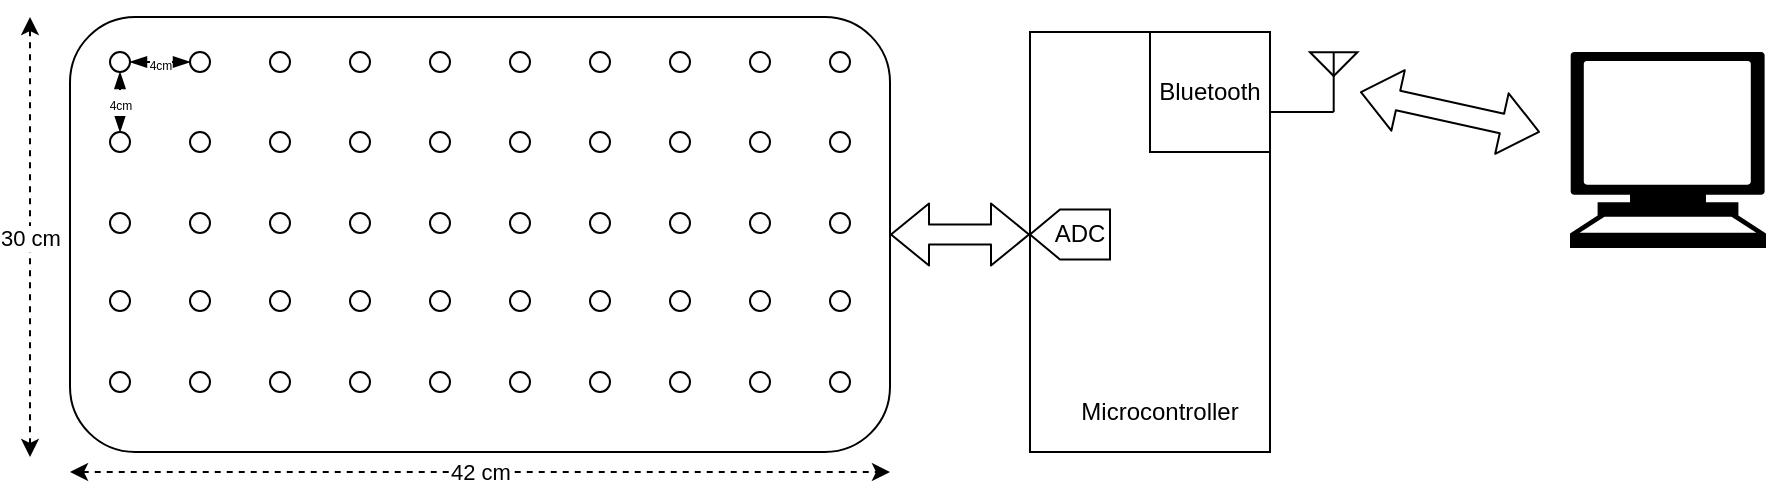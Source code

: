 <mxfile version="13.3.6" type="github"><diagram name="Page-1" id="4bd5d27a-524c-7e24-5d5f-89a86ee4fca1"><mxGraphModel dx="1185" dy="735" grid="1" gridSize="10" guides="1" tooltips="1" connect="1" arrows="1" fold="1" page="1" pageScale="1" pageWidth="1100" pageHeight="850" background="#ffffff" math="0" shadow="0"><root><mxCell id="0"/><mxCell id="1" parent="0"/><mxCell id="o0DwF4cKXNTqMPwhff9--59" value="" style="rounded=0;whiteSpace=wrap;html=1;" parent="1" vertex="1"><mxGeometry x="530" y="30" width="120" height="210" as="geometry"/></mxCell><mxCell id="o0DwF4cKXNTqMPwhff9--6" value="" style="rounded=1;whiteSpace=wrap;html=1;" parent="1" vertex="1"><mxGeometry x="50" y="22.5" width="410" height="217.5" as="geometry"/></mxCell><mxCell id="o0DwF4cKXNTqMPwhff9--7" value="" style="ellipse;whiteSpace=wrap;html=1;aspect=fixed;" parent="1" vertex="1"><mxGeometry x="70" y="40" width="10" height="10" as="geometry"/></mxCell><mxCell id="o0DwF4cKXNTqMPwhff9--61" value="" style="group" parent="1" vertex="1" connectable="0"><mxGeometry x="530" y="118.75" width="45" height="25" as="geometry"/></mxCell><mxCell id="o0DwF4cKXNTqMPwhff9--43" value="" style="shape=offPageConnector;whiteSpace=wrap;html=1;rotation=90;" parent="o0DwF4cKXNTqMPwhff9--61" vertex="1"><mxGeometry x="7.5" y="-7.5" width="25" height="40" as="geometry"/></mxCell><mxCell id="o0DwF4cKXNTqMPwhff9--60" value="ADC" style="text;html=1;strokeColor=none;fillColor=none;align=center;verticalAlign=middle;whiteSpace=wrap;rounded=0;" parent="o0DwF4cKXNTqMPwhff9--61" vertex="1"><mxGeometry x="5" y="2.5" width="40" height="20" as="geometry"/></mxCell><mxCell id="o0DwF4cKXNTqMPwhff9--68" value="Microcontroller" style="text;html=1;strokeColor=none;fillColor=none;align=center;verticalAlign=middle;whiteSpace=wrap;rounded=0;" parent="1" vertex="1"><mxGeometry x="575" y="210" width="40" height="20" as="geometry"/></mxCell><mxCell id="o0DwF4cKXNTqMPwhff9--77" value="Bluetooth" style="rounded=0;whiteSpace=wrap;html=1;" parent="1" vertex="1"><mxGeometry x="590" y="30" width="60" height="60" as="geometry"/></mxCell><mxCell id="o0DwF4cKXNTqMPwhff9--79" style="edgeStyle=orthogonalEdgeStyle;rounded=0;orthogonalLoop=1;jettySize=auto;html=1;exitX=0.5;exitY=1;exitDx=0;exitDy=0;exitPerimeter=0;entryX=1;entryY=0.5;entryDx=0;entryDy=0;endArrow=none;endFill=0;" parent="1" source="o0DwF4cKXNTqMPwhff9--78" target="o0DwF4cKXNTqMPwhff9--77" edge="1"><mxGeometry relative="1" as="geometry"/></mxCell><mxCell id="o0DwF4cKXNTqMPwhff9--78" value="" style="verticalLabelPosition=bottom;shadow=0;dashed=0;align=center;html=1;verticalAlign=top;shape=mxgraph.electrical.radio.aerial_-_antenna_2;" parent="1" vertex="1"><mxGeometry x="670" y="40" width="23.7" height="30" as="geometry"/></mxCell><mxCell id="eyG7hMnMqO44mtvVvA0Y-33" value="" style="ellipse;whiteSpace=wrap;html=1;aspect=fixed;" vertex="1" parent="1"><mxGeometry x="110" y="40" width="10" height="10" as="geometry"/></mxCell><mxCell id="eyG7hMnMqO44mtvVvA0Y-35" value="" style="ellipse;whiteSpace=wrap;html=1;aspect=fixed;" vertex="1" parent="1"><mxGeometry x="150" y="40" width="10" height="10" as="geometry"/></mxCell><mxCell id="eyG7hMnMqO44mtvVvA0Y-36" value="" style="ellipse;whiteSpace=wrap;html=1;aspect=fixed;" vertex="1" parent="1"><mxGeometry x="190" y="40" width="10" height="10" as="geometry"/></mxCell><mxCell id="eyG7hMnMqO44mtvVvA0Y-37" value="" style="ellipse;whiteSpace=wrap;html=1;aspect=fixed;" vertex="1" parent="1"><mxGeometry x="230" y="40" width="10" height="10" as="geometry"/></mxCell><mxCell id="eyG7hMnMqO44mtvVvA0Y-38" value="" style="ellipse;whiteSpace=wrap;html=1;aspect=fixed;" vertex="1" parent="1"><mxGeometry x="270" y="40" width="10" height="10" as="geometry"/></mxCell><mxCell id="eyG7hMnMqO44mtvVvA0Y-39" value="" style="ellipse;whiteSpace=wrap;html=1;aspect=fixed;" vertex="1" parent="1"><mxGeometry x="310" y="40" width="10" height="10" as="geometry"/></mxCell><mxCell id="eyG7hMnMqO44mtvVvA0Y-40" value="" style="ellipse;whiteSpace=wrap;html=1;aspect=fixed;" vertex="1" parent="1"><mxGeometry x="350" y="40" width="10" height="10" as="geometry"/></mxCell><mxCell id="eyG7hMnMqO44mtvVvA0Y-41" value="" style="ellipse;whiteSpace=wrap;html=1;aspect=fixed;" vertex="1" parent="1"><mxGeometry x="390" y="40" width="10" height="10" as="geometry"/></mxCell><mxCell id="eyG7hMnMqO44mtvVvA0Y-42" value="" style="ellipse;whiteSpace=wrap;html=1;aspect=fixed;" vertex="1" parent="1"><mxGeometry x="430" y="40" width="10" height="10" as="geometry"/></mxCell><mxCell id="eyG7hMnMqO44mtvVvA0Y-43" value="&lt;font style=&quot;font-size: 6px&quot;&gt;4cm&lt;/font&gt;" style="endArrow=blockThin;startArrow=blockThin;html=1;exitX=1;exitY=0.5;exitDx=0;exitDy=0;entryX=0;entryY=0.5;entryDx=0;entryDy=0;dashed=1;rounded=1;startFill=1;endFill=1;" edge="1" parent="1"><mxGeometry width="50" height="50" relative="1" as="geometry"><mxPoint x="80" y="45" as="sourcePoint"/><mxPoint x="110" y="45" as="targetPoint"/></mxGeometry></mxCell><mxCell id="eyG7hMnMqO44mtvVvA0Y-44" value="" style="ellipse;whiteSpace=wrap;html=1;aspect=fixed;" vertex="1" parent="1"><mxGeometry x="70" y="80" width="10" height="10" as="geometry"/></mxCell><mxCell id="eyG7hMnMqO44mtvVvA0Y-45" value="" style="ellipse;whiteSpace=wrap;html=1;aspect=fixed;" vertex="1" parent="1"><mxGeometry x="110" y="80" width="10" height="10" as="geometry"/></mxCell><mxCell id="eyG7hMnMqO44mtvVvA0Y-46" value="" style="ellipse;whiteSpace=wrap;html=1;aspect=fixed;" vertex="1" parent="1"><mxGeometry x="150" y="80" width="10" height="10" as="geometry"/></mxCell><mxCell id="eyG7hMnMqO44mtvVvA0Y-47" value="" style="ellipse;whiteSpace=wrap;html=1;aspect=fixed;" vertex="1" parent="1"><mxGeometry x="190" y="80" width="10" height="10" as="geometry"/></mxCell><mxCell id="eyG7hMnMqO44mtvVvA0Y-48" value="" style="ellipse;whiteSpace=wrap;html=1;aspect=fixed;" vertex="1" parent="1"><mxGeometry x="230" y="80" width="10" height="10" as="geometry"/></mxCell><mxCell id="eyG7hMnMqO44mtvVvA0Y-49" value="" style="ellipse;whiteSpace=wrap;html=1;aspect=fixed;" vertex="1" parent="1"><mxGeometry x="270" y="80" width="10" height="10" as="geometry"/></mxCell><mxCell id="eyG7hMnMqO44mtvVvA0Y-50" value="" style="ellipse;whiteSpace=wrap;html=1;aspect=fixed;" vertex="1" parent="1"><mxGeometry x="310" y="80" width="10" height="10" as="geometry"/></mxCell><mxCell id="eyG7hMnMqO44mtvVvA0Y-51" value="" style="ellipse;whiteSpace=wrap;html=1;aspect=fixed;" vertex="1" parent="1"><mxGeometry x="350" y="80" width="10" height="10" as="geometry"/></mxCell><mxCell id="eyG7hMnMqO44mtvVvA0Y-52" value="" style="ellipse;whiteSpace=wrap;html=1;aspect=fixed;" vertex="1" parent="1"><mxGeometry x="390" y="80" width="10" height="10" as="geometry"/></mxCell><mxCell id="eyG7hMnMqO44mtvVvA0Y-53" value="" style="ellipse;whiteSpace=wrap;html=1;aspect=fixed;" vertex="1" parent="1"><mxGeometry x="430" y="80" width="10" height="10" as="geometry"/></mxCell><mxCell id="eyG7hMnMqO44mtvVvA0Y-55" value="&lt;font style=&quot;font-size: 6px&quot;&gt;4cm&lt;/font&gt;" style="endArrow=blockThin;startArrow=blockThin;html=1;exitX=0.5;exitY=1;exitDx=0;exitDy=0;entryX=0.5;entryY=0;entryDx=0;entryDy=0;dashed=1;rounded=1;startFill=1;endFill=1;" edge="1" parent="1" source="o0DwF4cKXNTqMPwhff9--7" target="eyG7hMnMqO44mtvVvA0Y-44"><mxGeometry x="0.013" width="50" height="50" relative="1" as="geometry"><mxPoint x="90" y="55" as="sourcePoint"/><mxPoint x="120" y="55" as="targetPoint"/><mxPoint as="offset"/></mxGeometry></mxCell><mxCell id="eyG7hMnMqO44mtvVvA0Y-76" value="" style="ellipse;whiteSpace=wrap;html=1;aspect=fixed;" vertex="1" parent="1"><mxGeometry x="70" y="200" width="10" height="10" as="geometry"/></mxCell><mxCell id="eyG7hMnMqO44mtvVvA0Y-77" value="" style="ellipse;whiteSpace=wrap;html=1;aspect=fixed;" vertex="1" parent="1"><mxGeometry x="110" y="200" width="10" height="10" as="geometry"/></mxCell><mxCell id="eyG7hMnMqO44mtvVvA0Y-78" value="" style="ellipse;whiteSpace=wrap;html=1;aspect=fixed;" vertex="1" parent="1"><mxGeometry x="150" y="200" width="10" height="10" as="geometry"/></mxCell><mxCell id="eyG7hMnMqO44mtvVvA0Y-79" value="" style="ellipse;whiteSpace=wrap;html=1;aspect=fixed;" vertex="1" parent="1"><mxGeometry x="190" y="200" width="10" height="10" as="geometry"/></mxCell><mxCell id="eyG7hMnMqO44mtvVvA0Y-80" value="" style="ellipse;whiteSpace=wrap;html=1;aspect=fixed;" vertex="1" parent="1"><mxGeometry x="230" y="200" width="10" height="10" as="geometry"/></mxCell><mxCell id="eyG7hMnMqO44mtvVvA0Y-81" value="" style="ellipse;whiteSpace=wrap;html=1;aspect=fixed;" vertex="1" parent="1"><mxGeometry x="270" y="200" width="10" height="10" as="geometry"/></mxCell><mxCell id="eyG7hMnMqO44mtvVvA0Y-82" value="" style="ellipse;whiteSpace=wrap;html=1;aspect=fixed;" vertex="1" parent="1"><mxGeometry x="310" y="200" width="10" height="10" as="geometry"/></mxCell><mxCell id="eyG7hMnMqO44mtvVvA0Y-83" value="" style="ellipse;whiteSpace=wrap;html=1;aspect=fixed;" vertex="1" parent="1"><mxGeometry x="350" y="200" width="10" height="10" as="geometry"/></mxCell><mxCell id="eyG7hMnMqO44mtvVvA0Y-84" value="" style="ellipse;whiteSpace=wrap;html=1;aspect=fixed;" vertex="1" parent="1"><mxGeometry x="390" y="200" width="10" height="10" as="geometry"/></mxCell><mxCell id="eyG7hMnMqO44mtvVvA0Y-85" value="" style="ellipse;whiteSpace=wrap;html=1;aspect=fixed;" vertex="1" parent="1"><mxGeometry x="430" y="200" width="10" height="10" as="geometry"/></mxCell><mxCell id="eyG7hMnMqO44mtvVvA0Y-86" value="" style="ellipse;whiteSpace=wrap;html=1;aspect=fixed;" vertex="1" parent="1"><mxGeometry x="70" y="120.5" width="10" height="10" as="geometry"/></mxCell><mxCell id="eyG7hMnMqO44mtvVvA0Y-87" value="" style="ellipse;whiteSpace=wrap;html=1;aspect=fixed;" vertex="1" parent="1"><mxGeometry x="110" y="120.5" width="10" height="10" as="geometry"/></mxCell><mxCell id="eyG7hMnMqO44mtvVvA0Y-88" value="" style="ellipse;whiteSpace=wrap;html=1;aspect=fixed;" vertex="1" parent="1"><mxGeometry x="150" y="120.5" width="10" height="10" as="geometry"/></mxCell><mxCell id="eyG7hMnMqO44mtvVvA0Y-89" value="" style="ellipse;whiteSpace=wrap;html=1;aspect=fixed;" vertex="1" parent="1"><mxGeometry x="190" y="120.5" width="10" height="10" as="geometry"/></mxCell><mxCell id="eyG7hMnMqO44mtvVvA0Y-90" value="" style="ellipse;whiteSpace=wrap;html=1;aspect=fixed;" vertex="1" parent="1"><mxGeometry x="230" y="120.5" width="10" height="10" as="geometry"/></mxCell><mxCell id="eyG7hMnMqO44mtvVvA0Y-91" value="" style="ellipse;whiteSpace=wrap;html=1;aspect=fixed;" vertex="1" parent="1"><mxGeometry x="270" y="120.5" width="10" height="10" as="geometry"/></mxCell><mxCell id="eyG7hMnMqO44mtvVvA0Y-92" value="" style="ellipse;whiteSpace=wrap;html=1;aspect=fixed;" vertex="1" parent="1"><mxGeometry x="310" y="120.5" width="10" height="10" as="geometry"/></mxCell><mxCell id="eyG7hMnMqO44mtvVvA0Y-93" value="" style="ellipse;whiteSpace=wrap;html=1;aspect=fixed;" vertex="1" parent="1"><mxGeometry x="350" y="120.5" width="10" height="10" as="geometry"/></mxCell><mxCell id="eyG7hMnMqO44mtvVvA0Y-94" value="" style="ellipse;whiteSpace=wrap;html=1;aspect=fixed;" vertex="1" parent="1"><mxGeometry x="390" y="120.5" width="10" height="10" as="geometry"/></mxCell><mxCell id="eyG7hMnMqO44mtvVvA0Y-95" value="" style="ellipse;whiteSpace=wrap;html=1;aspect=fixed;" vertex="1" parent="1"><mxGeometry x="430" y="120.5" width="10" height="10" as="geometry"/></mxCell><mxCell id="eyG7hMnMqO44mtvVvA0Y-96" value="" style="ellipse;whiteSpace=wrap;html=1;aspect=fixed;" vertex="1" parent="1"><mxGeometry x="70" y="159.5" width="10" height="10" as="geometry"/></mxCell><mxCell id="eyG7hMnMqO44mtvVvA0Y-97" value="" style="ellipse;whiteSpace=wrap;html=1;aspect=fixed;" vertex="1" parent="1"><mxGeometry x="110" y="159.5" width="10" height="10" as="geometry"/></mxCell><mxCell id="eyG7hMnMqO44mtvVvA0Y-98" value="" style="ellipse;whiteSpace=wrap;html=1;aspect=fixed;" vertex="1" parent="1"><mxGeometry x="150" y="159.5" width="10" height="10" as="geometry"/></mxCell><mxCell id="eyG7hMnMqO44mtvVvA0Y-99" value="" style="ellipse;whiteSpace=wrap;html=1;aspect=fixed;" vertex="1" parent="1"><mxGeometry x="190" y="159.5" width="10" height="10" as="geometry"/></mxCell><mxCell id="eyG7hMnMqO44mtvVvA0Y-100" value="" style="ellipse;whiteSpace=wrap;html=1;aspect=fixed;" vertex="1" parent="1"><mxGeometry x="230" y="159.5" width="10" height="10" as="geometry"/></mxCell><mxCell id="eyG7hMnMqO44mtvVvA0Y-101" value="" style="ellipse;whiteSpace=wrap;html=1;aspect=fixed;" vertex="1" parent="1"><mxGeometry x="270" y="159.5" width="10" height="10" as="geometry"/></mxCell><mxCell id="eyG7hMnMqO44mtvVvA0Y-102" value="" style="ellipse;whiteSpace=wrap;html=1;aspect=fixed;" vertex="1" parent="1"><mxGeometry x="310" y="159.5" width="10" height="10" as="geometry"/></mxCell><mxCell id="eyG7hMnMqO44mtvVvA0Y-103" value="" style="ellipse;whiteSpace=wrap;html=1;aspect=fixed;" vertex="1" parent="1"><mxGeometry x="350" y="159.5" width="10" height="10" as="geometry"/></mxCell><mxCell id="eyG7hMnMqO44mtvVvA0Y-104" value="" style="ellipse;whiteSpace=wrap;html=1;aspect=fixed;" vertex="1" parent="1"><mxGeometry x="390" y="159.5" width="10" height="10" as="geometry"/></mxCell><mxCell id="eyG7hMnMqO44mtvVvA0Y-105" value="" style="ellipse;whiteSpace=wrap;html=1;aspect=fixed;" vertex="1" parent="1"><mxGeometry x="430" y="159.5" width="10" height="10" as="geometry"/></mxCell><mxCell id="eyG7hMnMqO44mtvVvA0Y-106" value="42 cm" style="endArrow=classic;startArrow=classic;html=1;dashed=1;" edge="1" parent="1"><mxGeometry width="50" height="50" relative="1" as="geometry"><mxPoint x="50" y="250" as="sourcePoint"/><mxPoint x="460" y="250" as="targetPoint"/></mxGeometry></mxCell><mxCell id="eyG7hMnMqO44mtvVvA0Y-107" value="30 cm" style="endArrow=classic;startArrow=classic;html=1;dashed=1;" edge="1" parent="1"><mxGeometry width="50" height="50" relative="1" as="geometry"><mxPoint x="30" y="242.5" as="sourcePoint"/><mxPoint x="30" y="22.5" as="targetPoint"/></mxGeometry></mxCell><mxCell id="eyG7hMnMqO44mtvVvA0Y-108" value="" style="shape=flexArrow;endArrow=classic;startArrow=classic;html=1;exitX=1;exitY=0.5;exitDx=0;exitDy=0;entryX=0.5;entryY=1;entryDx=0;entryDy=0;" edge="1" parent="1" source="o0DwF4cKXNTqMPwhff9--6" target="o0DwF4cKXNTqMPwhff9--43"><mxGeometry width="50" height="50" relative="1" as="geometry"><mxPoint x="470" y="160" as="sourcePoint"/><mxPoint x="520" y="110" as="targetPoint"/></mxGeometry></mxCell><mxCell id="eyG7hMnMqO44mtvVvA0Y-110" value="" style="shape=mxgraph.signs.tech.computer;html=1;fillColor=#000000;strokeColor=none;verticalLabelPosition=bottom;verticalAlign=top;align=center;" vertex="1" parent="1"><mxGeometry x="800" y="40" width="98" height="98" as="geometry"/></mxCell><mxCell id="eyG7hMnMqO44mtvVvA0Y-111" value="" style="shape=image;html=1;verticalAlign=top;verticalLabelPosition=bottom;labelBackgroundColor=#ffffff;imageAspect=0;aspect=fixed;image=https://cdn4.iconfinder.com/data/icons/ionicons/512/icon-bluetooth-128.png" vertex="1" parent="1"><mxGeometry x="720" y="25" width="40" height="40" as="geometry"/></mxCell><mxCell id="eyG7hMnMqO44mtvVvA0Y-115" value="" style="shape=flexArrow;endArrow=classic;startArrow=classic;html=1;" edge="1" parent="1"><mxGeometry width="50" height="50" relative="1" as="geometry"><mxPoint x="695" y="60" as="sourcePoint"/><mxPoint x="785" y="80" as="targetPoint"/></mxGeometry></mxCell></root></mxGraphModel></diagram></mxfile>